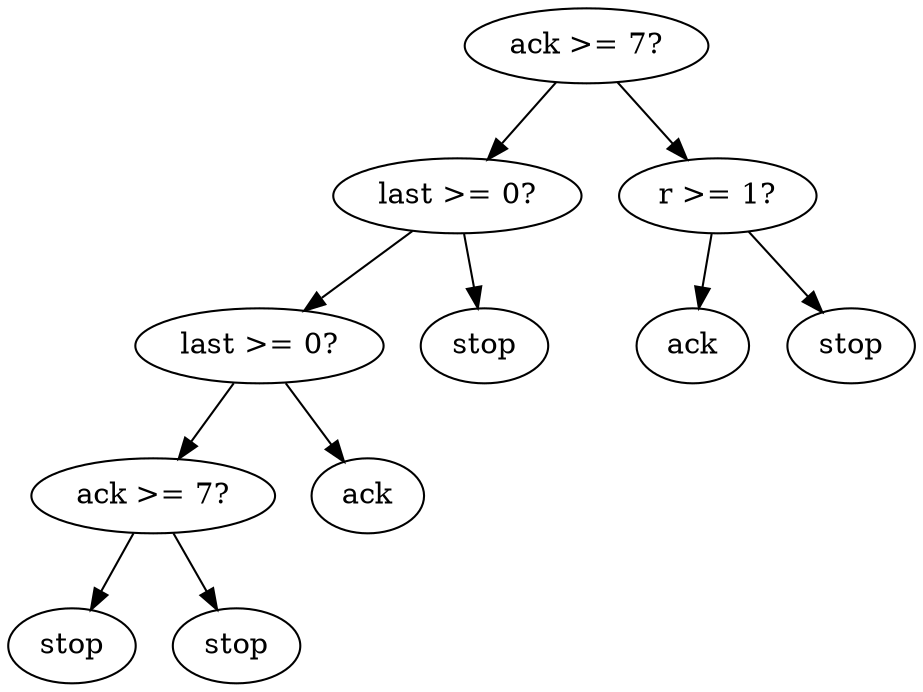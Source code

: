 digraph tree {
    "0x0" [label="ack >= 7?"];
    "0x1" [label="last >= 0?"];
    "0x2" [label="last >= 0?"];
    "0x3" [label="ack >= 7?"];
    "0x4" [label="stop"];
    "0x5" [label="stop"];
    "0x6" [label="ack"];
    "0x7" [label="stop"];
    "0x8" [label="r >= 1?"];
    "0x9" [label="ack"];
    "0xa" [label="stop"];
    "0x0" -> "0x1";
    "0x0" -> "0x8";
    "0x1" -> "0x2";
    "0x1" -> "0x7";
    "0x2" -> "0x3";
    "0x2" -> "0x6";
    "0x3" -> "0x4";
    "0x3" -> "0x5";
    "0x8" -> "0x9";
    "0x8" -> "0xa";
}
